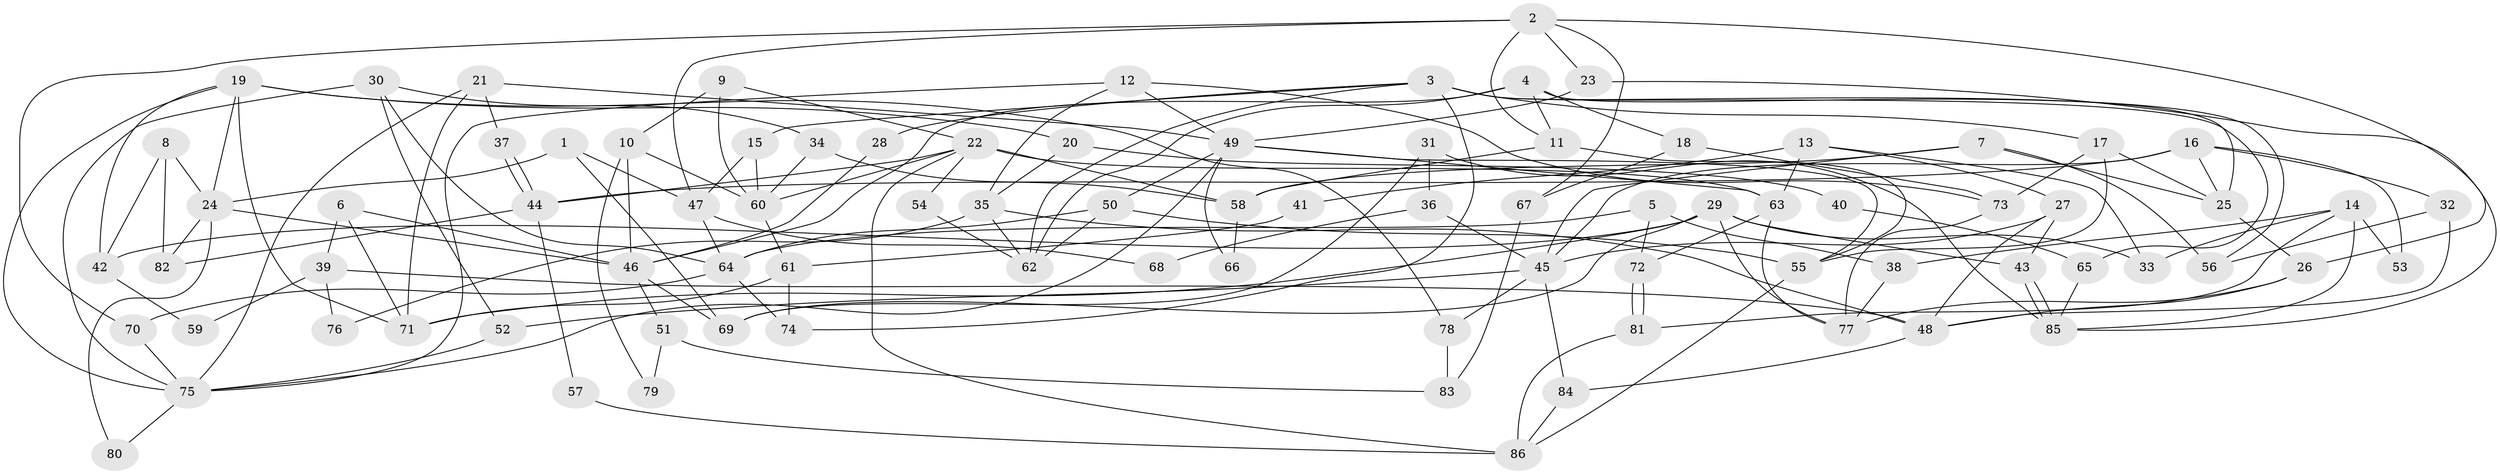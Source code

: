 // coarse degree distribution, {6: 0.1346153846153846, 3: 0.19230769230769232, 7: 0.15384615384615385, 4: 0.15384615384615385, 2: 0.09615384615384616, 5: 0.19230769230769232, 9: 0.038461538461538464, 8: 0.038461538461538464}
// Generated by graph-tools (version 1.1) at 2025/37/03/04/25 23:37:08]
// undirected, 86 vertices, 172 edges
graph export_dot {
  node [color=gray90,style=filled];
  1;
  2;
  3;
  4;
  5;
  6;
  7;
  8;
  9;
  10;
  11;
  12;
  13;
  14;
  15;
  16;
  17;
  18;
  19;
  20;
  21;
  22;
  23;
  24;
  25;
  26;
  27;
  28;
  29;
  30;
  31;
  32;
  33;
  34;
  35;
  36;
  37;
  38;
  39;
  40;
  41;
  42;
  43;
  44;
  45;
  46;
  47;
  48;
  49;
  50;
  51;
  52;
  53;
  54;
  55;
  56;
  57;
  58;
  59;
  60;
  61;
  62;
  63;
  64;
  65;
  66;
  67;
  68;
  69;
  70;
  71;
  72;
  73;
  74;
  75;
  76;
  77;
  78;
  79;
  80;
  81;
  82;
  83;
  84;
  85;
  86;
  1 -- 47;
  1 -- 24;
  1 -- 69;
  2 -- 23;
  2 -- 11;
  2 -- 26;
  2 -- 47;
  2 -- 67;
  2 -- 70;
  3 -- 74;
  3 -- 62;
  3 -- 15;
  3 -- 17;
  3 -- 28;
  3 -- 56;
  3 -- 65;
  4 -- 25;
  4 -- 11;
  4 -- 18;
  4 -- 46;
  4 -- 62;
  5 -- 72;
  5 -- 64;
  5 -- 38;
  6 -- 71;
  6 -- 46;
  6 -- 39;
  7 -- 45;
  7 -- 25;
  7 -- 56;
  7 -- 58;
  8 -- 42;
  8 -- 24;
  8 -- 82;
  9 -- 10;
  9 -- 60;
  9 -- 22;
  10 -- 60;
  10 -- 46;
  10 -- 79;
  11 -- 55;
  11 -- 58;
  12 -- 75;
  12 -- 35;
  12 -- 49;
  12 -- 73;
  13 -- 27;
  13 -- 63;
  13 -- 33;
  13 -- 41;
  14 -- 81;
  14 -- 38;
  14 -- 33;
  14 -- 53;
  14 -- 85;
  15 -- 47;
  15 -- 60;
  16 -- 32;
  16 -- 45;
  16 -- 25;
  16 -- 44;
  16 -- 53;
  17 -- 73;
  17 -- 25;
  17 -- 55;
  18 -- 73;
  18 -- 67;
  19 -- 75;
  19 -- 24;
  19 -- 20;
  19 -- 42;
  19 -- 71;
  19 -- 78;
  20 -- 35;
  20 -- 40;
  21 -- 75;
  21 -- 49;
  21 -- 37;
  21 -- 71;
  22 -- 44;
  22 -- 54;
  22 -- 58;
  22 -- 60;
  22 -- 63;
  22 -- 86;
  23 -- 49;
  23 -- 85;
  24 -- 46;
  24 -- 82;
  24 -- 80;
  25 -- 26;
  26 -- 48;
  26 -- 77;
  27 -- 43;
  27 -- 48;
  27 -- 45;
  28 -- 46;
  29 -- 33;
  29 -- 71;
  29 -- 42;
  29 -- 43;
  29 -- 69;
  29 -- 77;
  30 -- 34;
  30 -- 75;
  30 -- 52;
  30 -- 64;
  31 -- 85;
  31 -- 69;
  31 -- 36;
  32 -- 48;
  32 -- 56;
  34 -- 58;
  34 -- 60;
  35 -- 62;
  35 -- 48;
  35 -- 76;
  36 -- 45;
  36 -- 68;
  37 -- 44;
  37 -- 44;
  38 -- 77;
  39 -- 48;
  39 -- 59;
  39 -- 76;
  40 -- 65;
  41 -- 61;
  42 -- 59;
  43 -- 85;
  43 -- 85;
  44 -- 57;
  44 -- 82;
  45 -- 52;
  45 -- 78;
  45 -- 84;
  46 -- 69;
  46 -- 51;
  47 -- 64;
  47 -- 68;
  48 -- 84;
  49 -- 63;
  49 -- 50;
  49 -- 55;
  49 -- 66;
  49 -- 75;
  50 -- 55;
  50 -- 62;
  50 -- 64;
  51 -- 83;
  51 -- 79;
  52 -- 75;
  54 -- 62;
  55 -- 86;
  57 -- 86;
  58 -- 66;
  60 -- 61;
  61 -- 71;
  61 -- 74;
  63 -- 77;
  63 -- 72;
  64 -- 70;
  64 -- 74;
  65 -- 85;
  67 -- 83;
  70 -- 75;
  72 -- 81;
  72 -- 81;
  73 -- 77;
  75 -- 80;
  78 -- 83;
  81 -- 86;
  84 -- 86;
}
